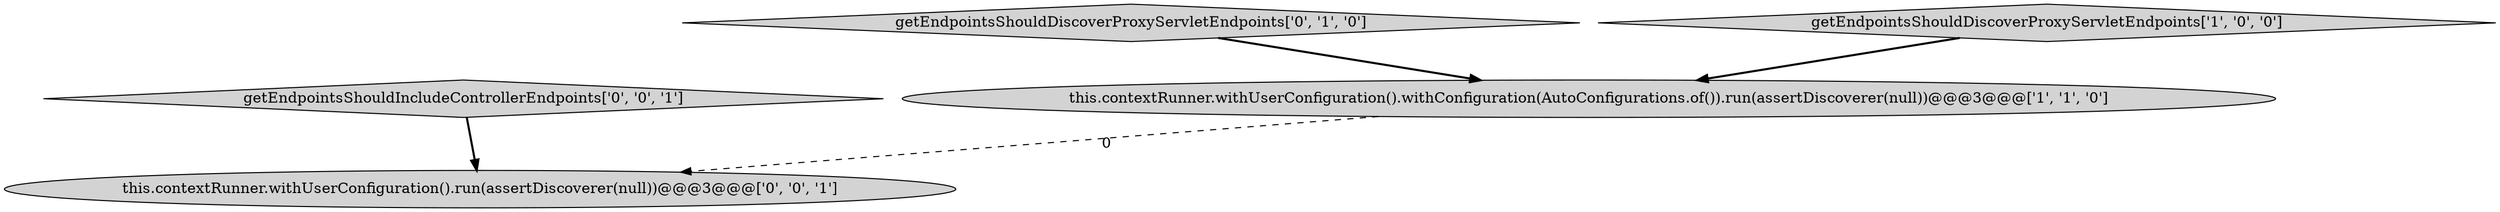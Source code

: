 digraph {
1 [style = filled, label = "this.contextRunner.withUserConfiguration().withConfiguration(AutoConfigurations.of()).run(assertDiscoverer(null))@@@3@@@['1', '1', '0']", fillcolor = lightgray, shape = ellipse image = "AAA0AAABBB1BBB"];
2 [style = filled, label = "getEndpointsShouldDiscoverProxyServletEndpoints['0', '1', '0']", fillcolor = lightgray, shape = diamond image = "AAA0AAABBB2BBB"];
3 [style = filled, label = "this.contextRunner.withUserConfiguration().run(assertDiscoverer(null))@@@3@@@['0', '0', '1']", fillcolor = lightgray, shape = ellipse image = "AAA0AAABBB3BBB"];
0 [style = filled, label = "getEndpointsShouldDiscoverProxyServletEndpoints['1', '0', '0']", fillcolor = lightgray, shape = diamond image = "AAA0AAABBB1BBB"];
4 [style = filled, label = "getEndpointsShouldIncludeControllerEndpoints['0', '0', '1']", fillcolor = lightgray, shape = diamond image = "AAA0AAABBB3BBB"];
1->3 [style = dashed, label="0"];
4->3 [style = bold, label=""];
0->1 [style = bold, label=""];
2->1 [style = bold, label=""];
}
